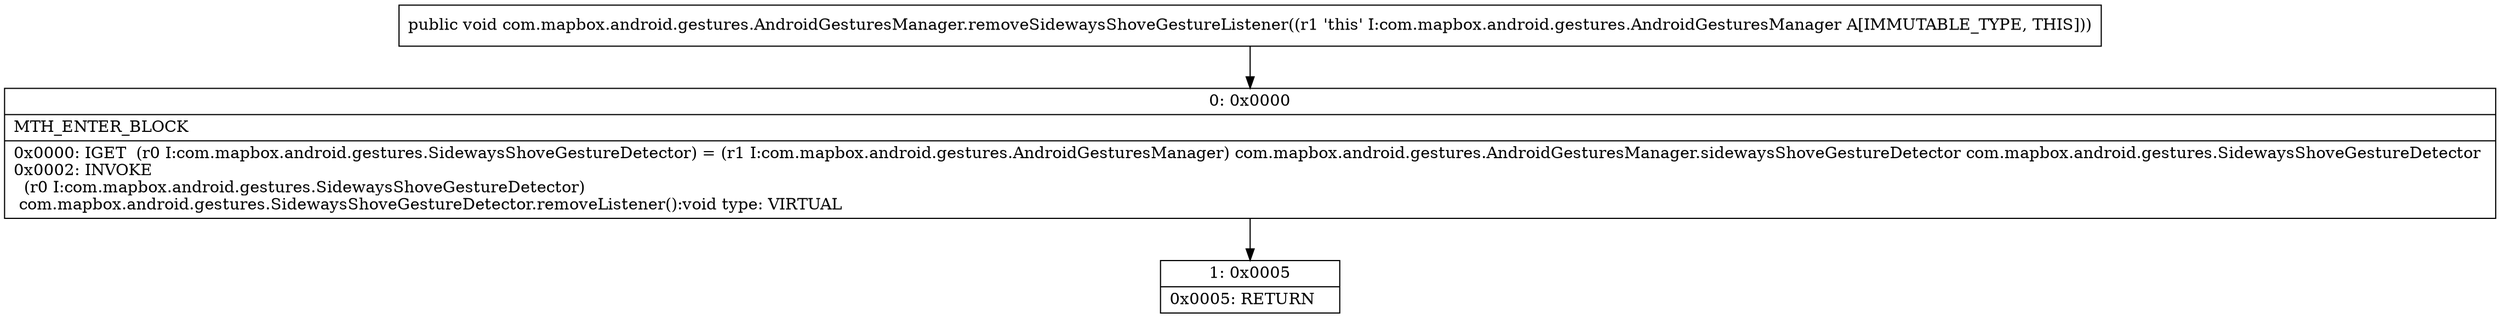 digraph "CFG forcom.mapbox.android.gestures.AndroidGesturesManager.removeSidewaysShoveGestureListener()V" {
Node_0 [shape=record,label="{0\:\ 0x0000|MTH_ENTER_BLOCK\l|0x0000: IGET  (r0 I:com.mapbox.android.gestures.SidewaysShoveGestureDetector) = (r1 I:com.mapbox.android.gestures.AndroidGesturesManager) com.mapbox.android.gestures.AndroidGesturesManager.sidewaysShoveGestureDetector com.mapbox.android.gestures.SidewaysShoveGestureDetector \l0x0002: INVOKE  \l  (r0 I:com.mapbox.android.gestures.SidewaysShoveGestureDetector)\l com.mapbox.android.gestures.SidewaysShoveGestureDetector.removeListener():void type: VIRTUAL \l}"];
Node_1 [shape=record,label="{1\:\ 0x0005|0x0005: RETURN   \l}"];
MethodNode[shape=record,label="{public void com.mapbox.android.gestures.AndroidGesturesManager.removeSidewaysShoveGestureListener((r1 'this' I:com.mapbox.android.gestures.AndroidGesturesManager A[IMMUTABLE_TYPE, THIS])) }"];
MethodNode -> Node_0;
Node_0 -> Node_1;
}

